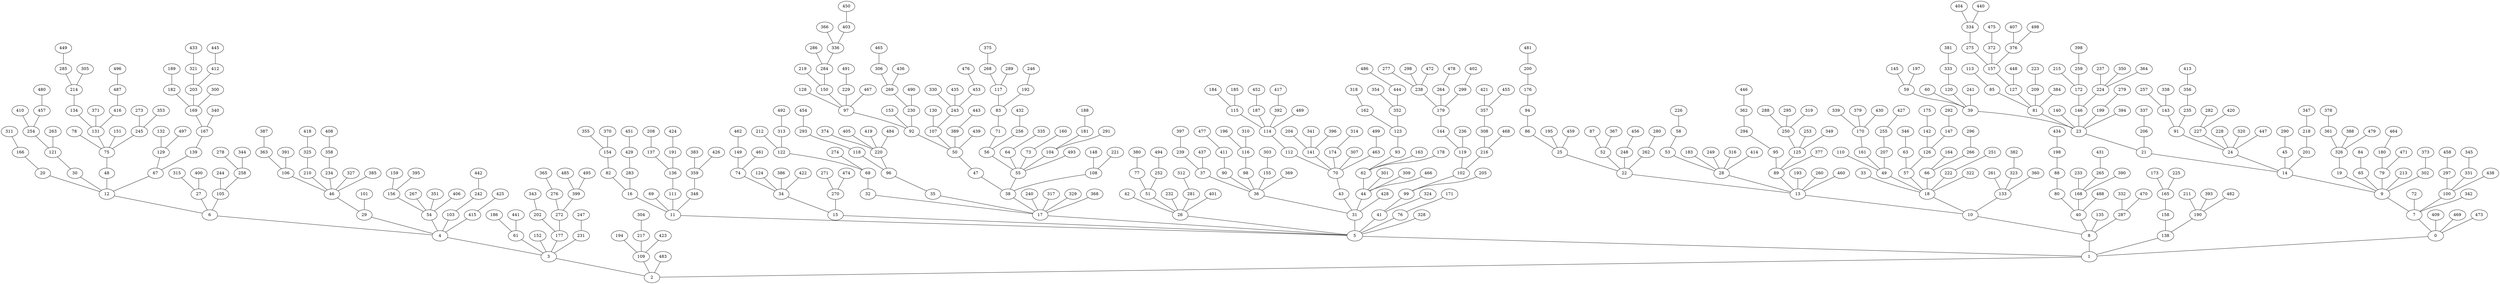 graph G {
  0;
  1;
  2;
  3;
  4;
  5;
  6;
  7;
  8;
  9;
  10;
  11;
  12;
  13;
  14;
  15;
  16;
  17;
  18;
  19;
  20;
  21;
  22;
  23;
  24;
  25;
  26;
  27;
  28;
  29;
  30;
  31;
  32;
  33;
  34;
  35;
  36;
  37;
  38;
  39;
  40;
  41;
  42;
  43;
  44;
  45;
  46;
  47;
  48;
  49;
  50;
  51;
  52;
  53;
  54;
  55;
  56;
  57;
  58;
  59;
  60;
  61;
  62;
  63;
  64;
  65;
  66;
  67;
  68;
  69;
  70;
  71;
  72;
  73;
  74;
  75;
  76;
  77;
  78;
  79;
  80;
  81;
  82;
  83;
  84;
  85;
  86;
  87;
  88;
  89;
  90;
  91;
  92;
  93;
  94;
  95;
  96;
  97;
  98;
  99;
  100;
  101;
  102;
  103;
  104;
  105;
  106;
  107;
  108;
  109;
  110;
  111;
  112;
  113;
  114;
  115;
  116;
  117;
  118;
  119;
  120;
  121;
  122;
  123;
  124;
  125;
  126;
  127;
  128;
  129;
  130;
  131;
  132;
  133;
  134;
  135;
  136;
  137;
  138;
  139;
  140;
  141;
  142;
  143;
  144;
  145;
  146;
  147;
  148;
  149;
  150;
  151;
  152;
  153;
  154;
  155;
  156;
  157;
  158;
  159;
  160;
  161;
  162;
  163;
  164;
  165;
  166;
  167;
  168;
  169;
  170;
  171;
  172;
  173;
  174;
  175;
  176;
  177;
  178;
  179;
  180;
  181;
  182;
  183;
  184;
  185;
  186;
  187;
  188;
  189;
  190;
  191;
  192;
  193;
  194;
  195;
  196;
  197;
  198;
  199;
  200;
  201;
  202;
  203;
  204;
  205;
  206;
  207;
  208;
  209;
  210;
  211;
  212;
  213;
  214;
  215;
  216;
  217;
  218;
  219;
  220;
  221;
  222;
  223;
  224;
  225;
  226;
  227;
  228;
  229;
  230;
  231;
  232;
  233;
  234;
  235;
  236;
  237;
  238;
  239;
  240;
  241;
  242;
  243;
  244;
  245;
  246;
  247;
  248;
  249;
  250;
  251;
  252;
  253;
  254;
  255;
  256;
  257;
  258;
  259;
  260;
  261;
  262;
  263;
  264;
  265;
  266;
  267;
  268;
  269;
  270;
  271;
  272;
  273;
  274;
  275;
  276;
  277;
  278;
  279;
  280;
  281;
  282;
  283;
  284;
  285;
  286;
  287;
  288;
  289;
  290;
  291;
  292;
  293;
  294;
  295;
  296;
  297;
  298;
  299;
  300;
  301;
  302;
  303;
  304;
  305;
  306;
  307;
  308;
  309;
  310;
  311;
  312;
  313;
  314;
  315;
  316;
  317;
  318;
  319;
  320;
  321;
  322;
  323;
  324;
  325;
  326;
  327;
  328;
  329;
  330;
  331;
  332;
  333;
  334;
  335;
  336;
  337;
  338;
  339;
  340;
  341;
  342;
  343;
  344;
  345;
  346;
  347;
  348;
  349;
  350;
  351;
  352;
  353;
  354;
  355;
  356;
  357;
  358;
  359;
  360;
  361;
  362;
  363;
  364;
  365;
  366;
  367;
  368;
  369;
  370;
  371;
  372;
  373;
  374;
  375;
  376;
  377;
  378;
  379;
  380;
  381;
  382;
  383;
  384;
  385;
  386;
  387;
  388;
  389;
  390;
  391;
  392;
  393;
  394;
  395;
  396;
  397;
  398;
  399;
  400;
  401;
  402;
  403;
  404;
  405;
  406;
  407;
  408;
  409;
  410;
  411;
  412;
  413;
  414;
  415;
  416;
  417;
  418;
  419;
  420;
  421;
  422;
  423;
  424;
  425;
  426;
  427;
  428;
  429;
  430;
  431;
  432;
  433;
  434;
  435;
  436;
  437;
  438;
  439;
  440;
  441;
  442;
  443;
  444;
  445;
  446;
  447;
  448;
  449;
  450;
  451;
  452;
  453;
  454;
  455;
  456;
  457;
  458;
  459;
  460;
  461;
  462;
  463;
  464;
  465;
  466;
  467;
  468;
  469;
  470;
  471;
  472;
  473;
  474;
  475;
  476;
  477;
  478;
  479;
  480;
  481;
  482;
  483;
  484;
  485;
  486;
  487;
  488;
  489;
  490;
  491;
  492;
  493;
  494;
  495;
  496;
  497;
  498;
  499;
   0 -- 1;
   1 -- 2;
   3 -- 2;
   4 -- 3;
   5 -- 1;
   6 -- 4;
   7 -- 0;
   8 -- 1;
   9 -- 7;
   10 -- 8;
   11 -- 5;
   12 -- 6;
   13 -- 10;
   14 -- 9;
   15 -- 5;
   16 -- 11;
   17 -- 5;
   18 -- 10;
   19 -- 9;
   20 -- 12;
   21 -- 14;
   22 -- 13;
   23 -- 21;
   24 -- 14;
   25 -- 22;
   26 -- 5;
   27 -- 6;
   28 -- 13;
   29 -- 4;
   30 -- 12;
   31 -- 5;
   32 -- 17;
   33 -- 18;
   34 -- 15;
   35 -- 17;
   36 -- 31;
   37 -- 36;
   38 -- 17;
   39 -- 23;
   40 -- 8;
   41 -- 5;
   42 -- 26;
   43 -- 31;
   44 -- 31;
   45 -- 14;
   46 -- 29;
   47 -- 38;
   48 -- 12;
   49 -- 18;
   50 -- 47;
   51 -- 26;
   52 -- 22;
   53 -- 28;
   54 -- 4;
   55 -- 38;
   56 -- 55;
   57 -- 18;
   58 -- 53;
   59 -- 39;
   60 -- 39;
   61 -- 3;
   62 -- 44;
   63 -- 57;
   64 -- 55;
   65 -- 9;
   66 -- 18;
   67 -- 12;
   68 -- 32;
   69 -- 11;
   70 -- 43;
   71 -- 56;
   72 -- 7;
   73 -- 55;
   74 -- 34;
   75 -- 48;
   76 -- 5;
   77 -- 51;
   78 -- 75;
   79 -- 9;
   80 -- 40;
   81 -- 23;
   82 -- 16;
   83 -- 71;
   84 -- 65;
   85 -- 81;
   86 -- 25;
   87 -- 52;
   88 -- 80;
   89 -- 13;
   90 -- 36;
   91 -- 24;
   92 -- 50;
   93 -- 62;
   94 -- 86;
   95 -- 89;
   96 -- 35;
   97 -- 92;
   98 -- 36;
   99 -- 41;
   100 -- 7;
   101 -- 29;
   102 -- 99;
   103 -- 4;
   104 -- 55;
   105 -- 6;
   106 -- 46;
   107 -- 50;
   108 -- 38;
   109 -- 2;
   110 -- 49;
   111 -- 11;
   112 -- 70;
   113 -- 85;
   114 -- 112;
   115 -- 114;
   116 -- 98;
   117 -- 83;
   118 -- 96;
   119 -- 102;
   120 -- 39;
   121 -- 30;
   122 -- 68;
   123 -- 93;
   124 -- 34;
   125 -- 89;
   126 -- 57;
   127 -- 81;
   128 -- 97;
   129 -- 67;
   130 -- 107;
   131 -- 75;
   132 -- 129;
   133 -- 10;
   134 -- 131;
   135 -- 8;
   136 -- 111;
   137 -- 136;
   138 -- 1;
   139 -- 67;
   140 -- 23;
   141 -- 70;
   142 -- 126;
   143 -- 91;
   144 -- 119;
   145 -- 59;
   146 -- 23;
   147 -- 126;
   148 -- 108;
   149 -- 74;
   150 -- 97;
   151 -- 75;
   152 -- 3;
   153 -- 92;
   154 -- 82;
   155 -- 36;
   156 -- 54;
   157 -- 127;
   158 -- 138;
   159 -- 156;
   160 -- 73;
   161 -- 49;
   162 -- 123;
   163 -- 62;
   164 -- 66;
   165 -- 158;
   166 -- 20;
   167 -- 139;
   168 -- 40;
   169 -- 167;
   170 -- 161;
   171 -- 76;
   172 -- 146;
   173 -- 165;
   174 -- 70;
   175 -- 142;
   176 -- 94;
   177 -- 3;
   178 -- 62;
   179 -- 144;
   180 -- 79;
   181 -- 104;
   182 -- 169;
   183 -- 28;
   184 -- 115;
   185 -- 115;
   186 -- 61;
   187 -- 114;
   188 -- 181;
   189 -- 182;
   190 -- 138;
   191 -- 136;
   192 -- 83;
   193 -- 13;
   194 -- 109;
   195 -- 25;
   196 -- 116;
   197 -- 59;
   198 -- 88;
   199 -- 23;
   200 -- 176;
   201 -- 14;
   202 -- 177;
   203 -- 169;
   204 -- 141;
   205 -- 99;
   206 -- 21;
   207 -- 49;
   208 -- 137;
   209 -- 81;
   210 -- 46;
   211 -- 190;
   212 -- 122;
   213 -- 9;
   214 -- 134;
   215 -- 172;
   216 -- 102;
   217 -- 109;
   218 -- 201;
   219 -- 150;
   220 -- 96;
   221 -- 108;
   222 -- 18;
   223 -- 209;
   224 -- 146;
   225 -- 165;
   226 -- 58;
   227 -- 24;
   228 -- 24;
   229 -- 97;
   230 -- 92;
   231 -- 3;
   232 -- 26;
   233 -- 168;
   234 -- 46;
   235 -- 91;
   236 -- 119;
   237 -- 224;
   238 -- 179;
   239 -- 37;
   240 -- 17;
   241 -- 39;
   242 -- 103;
   243 -- 107;
   244 -- 105;
   245 -- 75;
   246 -- 192;
   247 -- 231;
   248 -- 22;
   249 -- 28;
   250 -- 125;
   251 -- 222;
   252 -- 51;
   253 -- 125;
   254 -- 121;
   255 -- 207;
   256 -- 56;
   257 -- 143;
   258 -- 105;
   259 -- 172;
   260 -- 13;
   261 -- 133;
   262 -- 22;
   263 -- 121;
   264 -- 179;
   265 -- 168;
   266 -- 66;
   267 -- 54;
   268 -- 117;
   269 -- 230;
   270 -- 15;
   271 -- 270;
   272 -- 177;
   273 -- 245;
   274 -- 68;
   275 -- 157;
   276 -- 272;
   277 -- 238;
   278 -- 258;
   279 -- 199;
   280 -- 262;
   281 -- 26;
   282 -- 227;
   283 -- 16;
   284 -- 150;
   285 -- 214;
   286 -- 284;
   287 -- 8;
   288 -- 250;
   289 -- 117;
   290 -- 45;
   291 -- 104;
   292 -- 147;
   293 -- 118;
   294 -- 95;
   295 -- 250;
   296 -- 266;
   297 -- 100;
   298 -- 238;
   299 -- 179;
   300 -- 169;
   301 -- 44;
   302 -- 9;
   303 -- 155;
   304 -- 217;
   305 -- 214;
   306 -- 269;
   307 -- 70;
   308 -- 216;
   309 -- 44;
   310 -- 116;
   311 -- 166;
   312 -- 281;
   313 -- 122;
   314 -- 174;
   315 -- 27;
   316 -- 28;
   317 -- 17;
   318 -- 162;
   319 -- 250;
   320 -- 24;
   321 -- 203;
   322 -- 18;
   323 -- 133;
   324 -- 41;
   325 -- 210;
   326 -- 19;
   327 -- 46;
   328 -- 5;
   329 -- 17;
   330 -- 243;
   331 -- 100;
   332 -- 287;
   333 -- 120;
   334 -- 275;
   335 -- 64;
   336 -- 284;
   337 -- 206;
   338 -- 143;
   339 -- 170;
   340 -- 167;
   341 -- 141;
   342 -- 7;
   343 -- 202;
   344 -- 258;
   345 -- 331;
   346 -- 63;
   347 -- 218;
   348 -- 11;
   349 -- 125;
   350 -- 224;
   351 -- 54;
   352 -- 123;
   353 -- 245;
   354 -- 352;
   355 -- 154;
   356 -- 235;
   357 -- 308;
   358 -- 234;
   359 -- 348;
   360 -- 133;
   361 -- 326;
   362 -- 294;
   363 -- 106;
   364 -- 224;
   365 -- 276;
   366 -- 336;
   367 -- 52;
   368 -- 17;
   369 -- 36;
   370 -- 154;
   371 -- 131;
   372 -- 157;
   373 -- 302;
   374 -- 220;
   375 -- 268;
   376 -- 157;
   377 -- 89;
   378 -- 361;
   379 -- 170;
   380 -- 77;
   381 -- 333;
   382 -- 323;
   383 -- 359;
   384 -- 81;
   385 -- 46;
   386 -- 34;
   387 -- 363;
   388 -- 326;
   389 -- 50;
   390 -- 168;
   391 -- 106;
   392 -- 114;
   393 -- 190;
   394 -- 23;
   395 -- 156;
   396 -- 141;
   397 -- 239;
   398 -- 259;
   399 -- 272;
   400 -- 27;
   401 -- 26;
   402 -- 299;
   403 -- 336;
   404 -- 334;
   405 -- 220;
   406 -- 54;
   407 -- 376;
   408 -- 358;
   409 -- 0;
   410 -- 254;
   411 -- 90;
   412 -- 203;
   413 -- 356;
   414 -- 28;
   415 -- 4;
   416 -- 131;
   417 -- 392;
   418 -- 325;
   419 -- 220;
   420 -- 227;
   421 -- 357;
   422 -- 34;
   423 -- 109;
   424 -- 191;
   425 -- 415;
   426 -- 359;
   427 -- 255;
   428 -- 31;
   429 -- 283;
   430 -- 170;
   431 -- 265;
   432 -- 256;
   433 -- 321;
   434 -- 198;
   435 -- 243;
   436 -- 269;
   437 -- 37;
   438 -- 100;
   439 -- 50;
   440 -- 334;
   441 -- 61;
   442 -- 242;
   443 -- 389;
   444 -- 352;
   445 -- 412;
   446 -- 362;
   447 -- 24;
   448 -- 127;
   449 -- 285;
   450 -- 403;
   451 -- 429;
   452 -- 187;
   453 -- 243;
   454 -- 293;
   455 -- 357;
   456 -- 248;
   457 -- 254;
   458 -- 297;
   459 -- 25;
   460 -- 13;
   461 -- 74;
   462 -- 149;
   463 -- 70;
   464 -- 180;
   465 -- 306;
   466 -- 44;
   467 -- 97;
   468 -- 216;
   469 -- 0;
   470 -- 287;
   471 -- 79;
   472 -- 238;
   473 -- 0;
   474 -- 270;
   475 -- 372;
   476 -- 453;
   477 -- 411;
   478 -- 264;
   479 -- 326;
   480 -- 457;
   481 -- 200;
   482 -- 190;
   483 -- 2;
   484 -- 220;
   485 -- 399;
   486 -- 444;
   487 -- 416;
   488 -- 40;
   489 -- 114;
   490 -- 230;
   491 -- 229;
   492 -- 313;
   493 -- 55;
   494 -- 252;
   495 -- 399;
   496 -- 487;
   497 -- 129;
   498 -- 376;
   499 -- 463;
}
